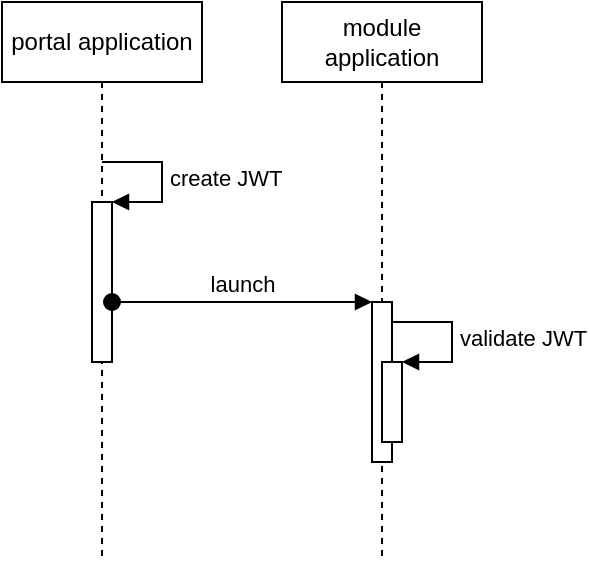 <mxfile version="14.9.7" type="gitlab">
  <diagram id="kgpKYQtTHZ0yAKxKKP6v" name="Page-1">
    <mxGraphModel dx="946" dy="589" grid="1" gridSize="10" guides="1" tooltips="1" connect="1" arrows="1" fold="1" page="1" pageScale="1" pageWidth="850" pageHeight="1100" math="0" shadow="0">
      <root>
        <mxCell id="0" />
        <mxCell id="1" parent="0" />
        <mxCell id="IH8AMjFmh0_7jAbo7YRf-1" value="module application" style="shape=umlLifeline;perimeter=lifelinePerimeter;whiteSpace=wrap;html=1;container=1;collapsible=0;recursiveResize=0;outlineConnect=0;" vertex="1" parent="1">
          <mxGeometry x="180" y="40" width="100" height="280" as="geometry" />
        </mxCell>
        <mxCell id="IH8AMjFmh0_7jAbo7YRf-3" value="portal application" style="shape=umlLifeline;perimeter=lifelinePerimeter;whiteSpace=wrap;html=1;container=1;collapsible=0;recursiveResize=0;outlineConnect=0;" vertex="1" parent="1">
          <mxGeometry x="40" y="40" width="100" height="280" as="geometry" />
        </mxCell>
        <mxCell id="IH8AMjFmh0_7jAbo7YRf-5" value="" style="html=1;points=[];perimeter=orthogonalPerimeter;" vertex="1" parent="1">
          <mxGeometry x="85" y="140" width="10" height="80" as="geometry" />
        </mxCell>
        <mxCell id="IH8AMjFmh0_7jAbo7YRf-6" value="create JWT" style="edgeStyle=orthogonalEdgeStyle;html=1;align=left;spacingLeft=2;endArrow=block;rounded=0;entryX=1;entryY=0;" edge="1" target="IH8AMjFmh0_7jAbo7YRf-5" parent="1">
          <mxGeometry relative="1" as="geometry">
            <mxPoint x="90" y="120" as="sourcePoint" />
            <Array as="points">
              <mxPoint x="120" y="120" />
            </Array>
          </mxGeometry>
        </mxCell>
        <mxCell id="IH8AMjFmh0_7jAbo7YRf-7" value="" style="html=1;points=[];perimeter=orthogonalPerimeter;" vertex="1" parent="1">
          <mxGeometry x="225" y="190" width="10" height="80" as="geometry" />
        </mxCell>
        <mxCell id="IH8AMjFmh0_7jAbo7YRf-8" value="launch" style="html=1;verticalAlign=bottom;startArrow=oval;endArrow=block;startSize=8;" edge="1" target="IH8AMjFmh0_7jAbo7YRf-7" parent="1">
          <mxGeometry relative="1" as="geometry">
            <mxPoint x="95" y="190" as="sourcePoint" />
          </mxGeometry>
        </mxCell>
        <mxCell id="IH8AMjFmh0_7jAbo7YRf-10" value="" style="html=1;points=[];perimeter=orthogonalPerimeter;" vertex="1" parent="1">
          <mxGeometry x="230" y="220" width="10" height="40" as="geometry" />
        </mxCell>
        <mxCell id="IH8AMjFmh0_7jAbo7YRf-11" value="validate JWT" style="edgeStyle=orthogonalEdgeStyle;html=1;align=left;spacingLeft=2;endArrow=block;rounded=0;entryX=1;entryY=0;" edge="1" target="IH8AMjFmh0_7jAbo7YRf-10" parent="1">
          <mxGeometry relative="1" as="geometry">
            <mxPoint x="235" y="200" as="sourcePoint" />
            <Array as="points">
              <mxPoint x="265" y="200" />
            </Array>
          </mxGeometry>
        </mxCell>
      </root>
    </mxGraphModel>
  </diagram>
</mxfile>
